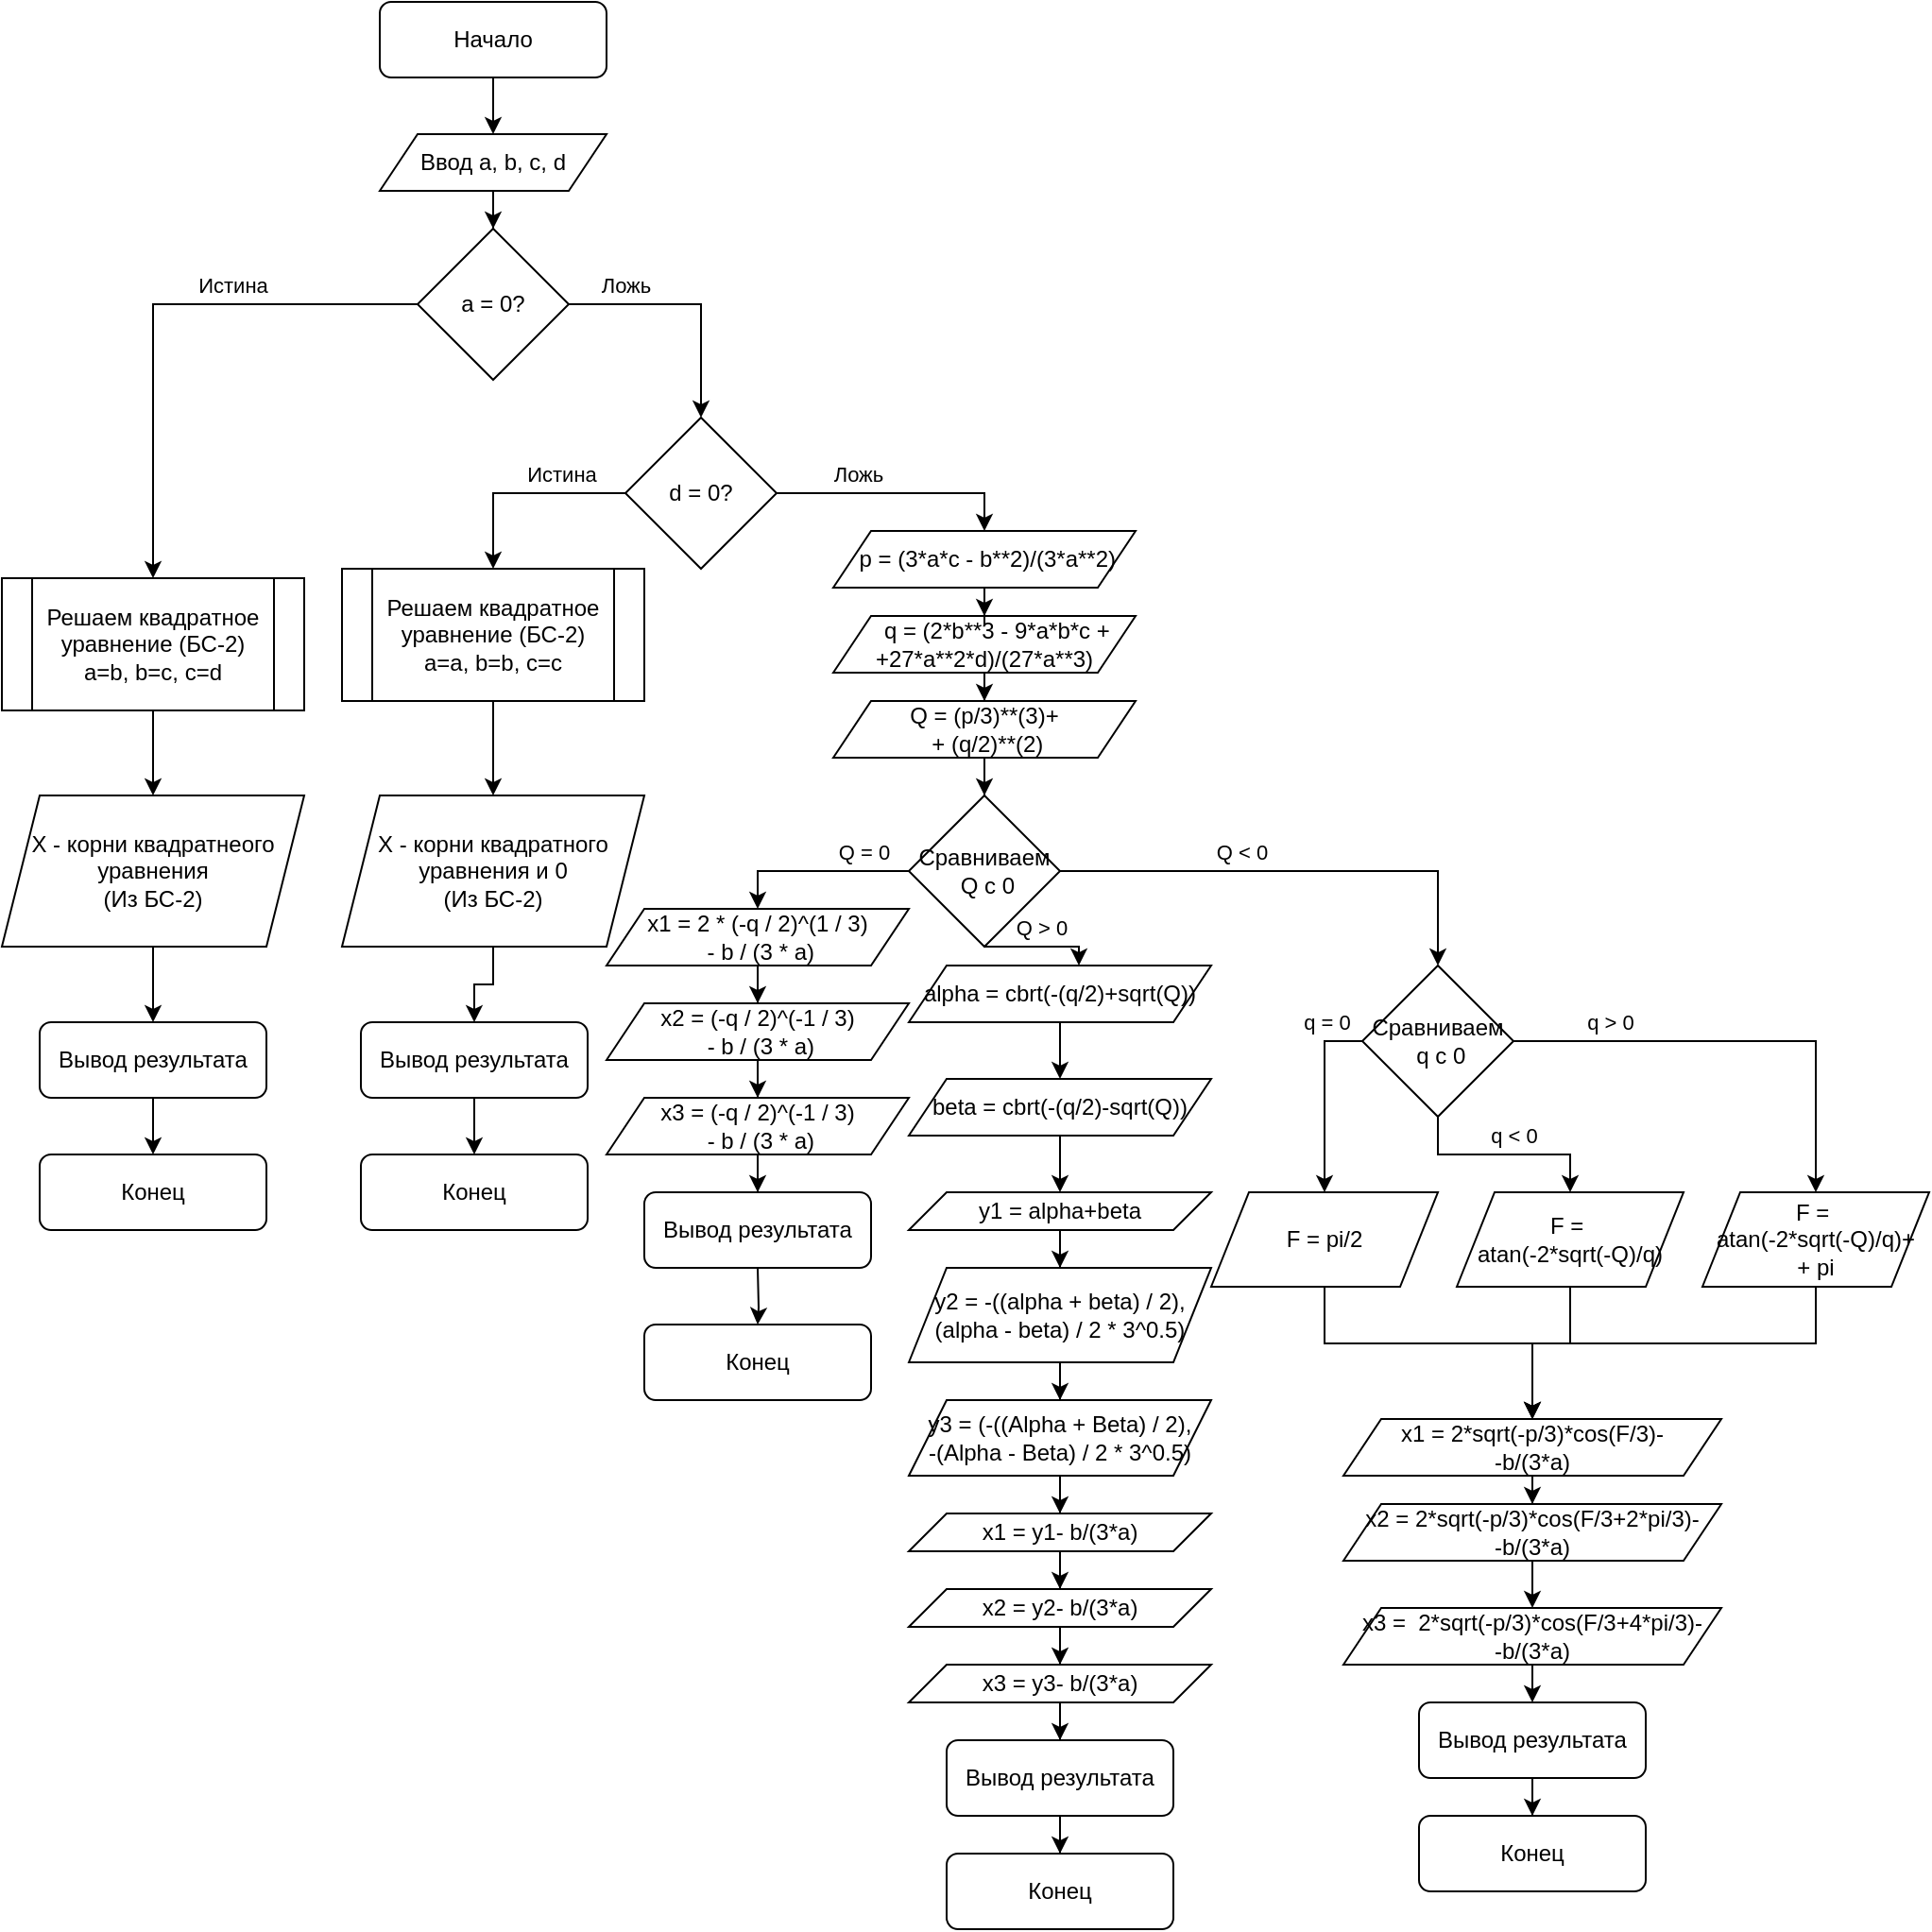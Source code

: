 <mxfile version="24.7.17">
  <diagram name="Page-1" id="Si6ijv9nRMHz_Hjd_ee7">
    <mxGraphModel dx="1509" dy="945" grid="1" gridSize="10" guides="1" tooltips="1" connect="1" arrows="1" fold="1" page="1" pageScale="1" pageWidth="850" pageHeight="1100" math="0" shadow="0">
      <root>
        <mxCell id="0" />
        <mxCell id="1" parent="0" />
        <mxCell id="8aRfMEOtKHsoWxTRl8jX-3" value="" style="edgeStyle=orthogonalEdgeStyle;rounded=0;orthogonalLoop=1;jettySize=auto;html=1;" parent="1" source="8aRfMEOtKHsoWxTRl8jX-1" target="8aRfMEOtKHsoWxTRl8jX-2" edge="1">
          <mxGeometry relative="1" as="geometry" />
        </mxCell>
        <mxCell id="8aRfMEOtKHsoWxTRl8jX-1" value="Начало" style="rounded=1;whiteSpace=wrap;html=1;" parent="1" vertex="1">
          <mxGeometry x="320" y="100" width="120" height="40" as="geometry" />
        </mxCell>
        <mxCell id="8aRfMEOtKHsoWxTRl8jX-5" value="" style="edgeStyle=orthogonalEdgeStyle;rounded=0;orthogonalLoop=1;jettySize=auto;html=1;" parent="1" source="8aRfMEOtKHsoWxTRl8jX-2" target="8aRfMEOtKHsoWxTRl8jX-4" edge="1">
          <mxGeometry relative="1" as="geometry" />
        </mxCell>
        <mxCell id="8aRfMEOtKHsoWxTRl8jX-2" value="Ввод a, b, c, d" style="shape=parallelogram;perimeter=parallelogramPerimeter;whiteSpace=wrap;html=1;fixedSize=1;" parent="1" vertex="1">
          <mxGeometry x="320" y="170" width="120" height="30" as="geometry" />
        </mxCell>
        <mxCell id="8aRfMEOtKHsoWxTRl8jX-6" style="edgeStyle=orthogonalEdgeStyle;rounded=0;orthogonalLoop=1;jettySize=auto;html=1;entryX=0.5;entryY=0;entryDx=0;entryDy=0;" parent="1" source="8aRfMEOtKHsoWxTRl8jX-4" target="t19NsDOdTMfU5_3VBlFk-7" edge="1">
          <mxGeometry relative="1" as="geometry">
            <mxPoint x="200" y="400" as="targetPoint" />
          </mxGeometry>
        </mxCell>
        <mxCell id="8aRfMEOtKHsoWxTRl8jX-14" value="Истина" style="edgeLabel;html=1;align=center;verticalAlign=middle;resizable=0;points=[];" parent="8aRfMEOtKHsoWxTRl8jX-6" vertex="1" connectable="0">
          <mxGeometry x="-0.314" relative="1" as="geometry">
            <mxPoint y="-10" as="offset" />
          </mxGeometry>
        </mxCell>
        <mxCell id="8aRfMEOtKHsoWxTRl8jX-15" style="edgeStyle=orthogonalEdgeStyle;rounded=0;orthogonalLoop=1;jettySize=auto;html=1;" parent="1" source="8aRfMEOtKHsoWxTRl8jX-4" target="8aRfMEOtKHsoWxTRl8jX-16" edge="1">
          <mxGeometry relative="1" as="geometry">
            <mxPoint x="570" y="340" as="targetPoint" />
          </mxGeometry>
        </mxCell>
        <mxCell id="8aRfMEOtKHsoWxTRl8jX-24" value="Ложь" style="edgeLabel;html=1;align=center;verticalAlign=middle;resizable=0;points=[];" parent="8aRfMEOtKHsoWxTRl8jX-15" vertex="1" connectable="0">
          <mxGeometry x="-0.246" y="2" relative="1" as="geometry">
            <mxPoint x="-19" y="-8" as="offset" />
          </mxGeometry>
        </mxCell>
        <mxCell id="8aRfMEOtKHsoWxTRl8jX-4" value="a = 0?" style="rhombus;whiteSpace=wrap;html=1;" parent="1" vertex="1">
          <mxGeometry x="340" y="220" width="80" height="80" as="geometry" />
        </mxCell>
        <mxCell id="8aRfMEOtKHsoWxTRl8jX-10" value="" style="edgeStyle=orthogonalEdgeStyle;rounded=0;orthogonalLoop=1;jettySize=auto;html=1;exitX=0.5;exitY=1;exitDx=0;exitDy=0;" parent="1" source="t19NsDOdTMfU5_3VBlFk-7" target="8aRfMEOtKHsoWxTRl8jX-9" edge="1">
          <mxGeometry relative="1" as="geometry">
            <mxPoint x="200" y="480" as="sourcePoint" />
          </mxGeometry>
        </mxCell>
        <mxCell id="t19NsDOdTMfU5_3VBlFk-47" style="edgeStyle=orthogonalEdgeStyle;rounded=0;orthogonalLoop=1;jettySize=auto;html=1;entryX=0.5;entryY=0;entryDx=0;entryDy=0;" edge="1" parent="1" source="8aRfMEOtKHsoWxTRl8jX-9" target="t19NsDOdTMfU5_3VBlFk-41">
          <mxGeometry relative="1" as="geometry" />
        </mxCell>
        <mxCell id="8aRfMEOtKHsoWxTRl8jX-9" value="X - корни квадратнеого уравнения &lt;br&gt;(Из БС-2)" style="shape=parallelogram;perimeter=parallelogramPerimeter;whiteSpace=wrap;html=1;fixedSize=1;" parent="1" vertex="1">
          <mxGeometry x="120" y="520" width="160" height="80" as="geometry" />
        </mxCell>
        <mxCell id="8aRfMEOtKHsoWxTRl8jX-13" value="Конец" style="rounded=1;whiteSpace=wrap;html=1;" parent="1" vertex="1">
          <mxGeometry x="620" y="1080" width="120" height="40" as="geometry" />
        </mxCell>
        <mxCell id="8aRfMEOtKHsoWxTRl8jX-19" style="edgeStyle=orthogonalEdgeStyle;rounded=0;orthogonalLoop=1;jettySize=auto;html=1;entryX=0.5;entryY=0;entryDx=0;entryDy=0;" parent="1" source="8aRfMEOtKHsoWxTRl8jX-16" target="t19NsDOdTMfU5_3VBlFk-12" edge="1">
          <mxGeometry relative="1" as="geometry">
            <Array as="points">
              <mxPoint x="380" y="360" />
            </Array>
            <mxPoint x="382.56" y="399.68" as="targetPoint" />
          </mxGeometry>
        </mxCell>
        <mxCell id="8aRfMEOtKHsoWxTRl8jX-20" value="Истина" style="edgeLabel;html=1;align=center;verticalAlign=middle;resizable=0;points=[];" parent="8aRfMEOtKHsoWxTRl8jX-19" vertex="1" connectable="0">
          <mxGeometry x="-0.383" y="2" relative="1" as="geometry">
            <mxPoint y="-12" as="offset" />
          </mxGeometry>
        </mxCell>
        <mxCell id="8aRfMEOtKHsoWxTRl8jX-30" style="edgeStyle=orthogonalEdgeStyle;rounded=0;orthogonalLoop=1;jettySize=auto;html=1;entryX=0.5;entryY=0;entryDx=0;entryDy=0;" parent="1" source="8aRfMEOtKHsoWxTRl8jX-16" target="t19NsDOdTMfU5_3VBlFk-15" edge="1">
          <mxGeometry relative="1" as="geometry" />
        </mxCell>
        <mxCell id="8aRfMEOtKHsoWxTRl8jX-31" value="Ложь" style="edgeLabel;html=1;align=center;verticalAlign=middle;resizable=0;points=[];" parent="8aRfMEOtKHsoWxTRl8jX-30" vertex="1" connectable="0">
          <mxGeometry x="-0.347" y="-2" relative="1" as="geometry">
            <mxPoint y="-12" as="offset" />
          </mxGeometry>
        </mxCell>
        <mxCell id="8aRfMEOtKHsoWxTRl8jX-16" value="d = 0?" style="rhombus;whiteSpace=wrap;html=1;" parent="1" vertex="1">
          <mxGeometry x="450" y="320" width="80" height="80" as="geometry" />
        </mxCell>
        <mxCell id="8aRfMEOtKHsoWxTRl8jX-22" value="" style="edgeStyle=orthogonalEdgeStyle;rounded=0;orthogonalLoop=1;jettySize=auto;html=1;exitX=0.5;exitY=1;exitDx=0;exitDy=0;" parent="1" source="t19NsDOdTMfU5_3VBlFk-12" target="8aRfMEOtKHsoWxTRl8jX-21" edge="1">
          <mxGeometry relative="1" as="geometry">
            <mxPoint x="380" y="480" as="sourcePoint" />
          </mxGeometry>
        </mxCell>
        <mxCell id="t19NsDOdTMfU5_3VBlFk-49" style="edgeStyle=orthogonalEdgeStyle;rounded=0;orthogonalLoop=1;jettySize=auto;html=1;entryX=0.5;entryY=0;entryDx=0;entryDy=0;" edge="1" parent="1" source="8aRfMEOtKHsoWxTRl8jX-21" target="t19NsDOdTMfU5_3VBlFk-46">
          <mxGeometry relative="1" as="geometry" />
        </mxCell>
        <mxCell id="8aRfMEOtKHsoWxTRl8jX-21" value="X - корни квадратного уравнения и 0&lt;br&gt;(Из БС-2)" style="shape=parallelogram;perimeter=parallelogramPerimeter;whiteSpace=wrap;html=1;fixedSize=1;" parent="1" vertex="1">
          <mxGeometry x="300" y="520" width="160" height="80" as="geometry" />
        </mxCell>
        <mxCell id="t19NsDOdTMfU5_3VBlFk-19" style="edgeStyle=orthogonalEdgeStyle;rounded=0;orthogonalLoop=1;jettySize=auto;html=1;" edge="1" parent="1" source="8aRfMEOtKHsoWxTRl8jX-29" target="t19NsDOdTMfU5_3VBlFk-16">
          <mxGeometry relative="1" as="geometry" />
        </mxCell>
        <mxCell id="8aRfMEOtKHsoWxTRl8jX-29" value="&amp;nbsp;&amp;nbsp;&amp;nbsp; q = (2*b**3 - 9*a*b*c + +27*a**2*d)/(27*a**3)" style="shape=parallelogram;perimeter=parallelogramPerimeter;whiteSpace=wrap;html=1;fixedSize=1;" parent="1" vertex="1">
          <mxGeometry x="560" y="425" width="160" height="30" as="geometry" />
        </mxCell>
        <mxCell id="8aRfMEOtKHsoWxTRl8jX-34" style="edgeStyle=orthogonalEdgeStyle;rounded=0;orthogonalLoop=1;jettySize=auto;html=1;entryX=0.5;entryY=0;entryDx=0;entryDy=0;" parent="1" source="8aRfMEOtKHsoWxTRl8jX-32" target="8aRfMEOtKHsoWxTRl8jX-36" edge="1">
          <mxGeometry relative="1" as="geometry">
            <mxPoint x="520" y="620" as="targetPoint" />
            <Array as="points">
              <mxPoint x="520" y="560" />
            </Array>
          </mxGeometry>
        </mxCell>
        <mxCell id="8aRfMEOtKHsoWxTRl8jX-35" value="&lt;div&gt;Q = 0&lt;/div&gt;" style="edgeLabel;html=1;align=center;verticalAlign=middle;resizable=0;points=[];" parent="8aRfMEOtKHsoWxTRl8jX-34" vertex="1" connectable="0">
          <mxGeometry x="-0.23" y="2" relative="1" as="geometry">
            <mxPoint x="14" y="-12" as="offset" />
          </mxGeometry>
        </mxCell>
        <mxCell id="8aRfMEOtKHsoWxTRl8jX-39" value="" style="edgeStyle=orthogonalEdgeStyle;rounded=0;orthogonalLoop=1;jettySize=auto;html=1;" parent="1" source="8aRfMEOtKHsoWxTRl8jX-32" target="8aRfMEOtKHsoWxTRl8jX-38" edge="1">
          <mxGeometry relative="1" as="geometry">
            <Array as="points">
              <mxPoint x="690" y="600" />
            </Array>
          </mxGeometry>
        </mxCell>
        <mxCell id="8aRfMEOtKHsoWxTRl8jX-40" value="&lt;div&gt;Q &amp;gt; 0&lt;/div&gt;" style="edgeLabel;html=1;align=center;verticalAlign=middle;resizable=0;points=[];" parent="8aRfMEOtKHsoWxTRl8jX-39" vertex="1" connectable="0">
          <mxGeometry x="-0.433" y="-1" relative="1" as="geometry">
            <mxPoint x="13" y="-11" as="offset" />
          </mxGeometry>
        </mxCell>
        <mxCell id="8aRfMEOtKHsoWxTRl8jX-46" style="edgeStyle=orthogonalEdgeStyle;rounded=0;orthogonalLoop=1;jettySize=auto;html=1;entryX=0.5;entryY=0;entryDx=0;entryDy=0;" parent="1" source="8aRfMEOtKHsoWxTRl8jX-32" target="8aRfMEOtKHsoWxTRl8jX-49" edge="1">
          <mxGeometry relative="1" as="geometry">
            <mxPoint x="840" y="610" as="targetPoint" />
          </mxGeometry>
        </mxCell>
        <mxCell id="8aRfMEOtKHsoWxTRl8jX-48" value="Q &amp;lt; 0" style="edgeLabel;html=1;align=center;verticalAlign=middle;resizable=0;points=[];" parent="8aRfMEOtKHsoWxTRl8jX-46" vertex="1" connectable="0">
          <mxGeometry x="-0.235" relative="1" as="geometry">
            <mxPoint y="-10" as="offset" />
          </mxGeometry>
        </mxCell>
        <mxCell id="8aRfMEOtKHsoWxTRl8jX-32" value="&lt;div&gt;Сравниваем&lt;/div&gt;&lt;div&gt;&amp;nbsp;Q с 0&lt;/div&gt;" style="rhombus;whiteSpace=wrap;html=1;" parent="1" vertex="1">
          <mxGeometry x="600" y="520" width="80" height="80" as="geometry" />
        </mxCell>
        <mxCell id="t19NsDOdTMfU5_3VBlFk-24" style="edgeStyle=orthogonalEdgeStyle;rounded=0;orthogonalLoop=1;jettySize=auto;html=1;" edge="1" parent="1" source="8aRfMEOtKHsoWxTRl8jX-36" target="t19NsDOdTMfU5_3VBlFk-22">
          <mxGeometry relative="1" as="geometry" />
        </mxCell>
        <mxCell id="8aRfMEOtKHsoWxTRl8jX-36" value="&lt;div&gt;x1 = 2 * (-q / 2)^(1 / 3)&lt;/div&gt;&lt;div&gt;&amp;nbsp;- b / (3 * a)&lt;/div&gt;" style="shape=parallelogram;perimeter=parallelogramPerimeter;whiteSpace=wrap;html=1;fixedSize=1;" parent="1" vertex="1">
          <mxGeometry x="440" y="580" width="160" height="30" as="geometry" />
        </mxCell>
        <mxCell id="t19NsDOdTMfU5_3VBlFk-29" style="edgeStyle=orthogonalEdgeStyle;rounded=0;orthogonalLoop=1;jettySize=auto;html=1;" edge="1" parent="1" source="8aRfMEOtKHsoWxTRl8jX-38" target="t19NsDOdTMfU5_3VBlFk-27">
          <mxGeometry relative="1" as="geometry" />
        </mxCell>
        <mxCell id="8aRfMEOtKHsoWxTRl8jX-38" value="&lt;div&gt;alpha = cbrt(-(q/2)+sqrt(Q))&lt;/div&gt;" style="shape=parallelogram;perimeter=parallelogramPerimeter;whiteSpace=wrap;html=1;fixedSize=1;" parent="1" vertex="1">
          <mxGeometry x="600" y="610" width="160" height="30" as="geometry" />
        </mxCell>
        <mxCell id="t19NsDOdTMfU5_3VBlFk-34" style="edgeStyle=orthogonalEdgeStyle;rounded=0;orthogonalLoop=1;jettySize=auto;html=1;entryX=0.5;entryY=0;entryDx=0;entryDy=0;" edge="1" parent="1" source="8aRfMEOtKHsoWxTRl8jX-41" target="t19NsDOdTMfU5_3VBlFk-31">
          <mxGeometry relative="1" as="geometry" />
        </mxCell>
        <mxCell id="8aRfMEOtKHsoWxTRl8jX-41" value="&lt;div&gt;y1 = alpha+beta&lt;/div&gt;" style="shape=parallelogram;perimeter=parallelogramPerimeter;whiteSpace=wrap;html=1;fixedSize=1;" parent="1" vertex="1">
          <mxGeometry x="600" y="730" width="160" height="20" as="geometry" />
        </mxCell>
        <mxCell id="t19NsDOdTMfU5_3VBlFk-53" style="edgeStyle=orthogonalEdgeStyle;rounded=0;orthogonalLoop=1;jettySize=auto;html=1;entryX=0.5;entryY=0;entryDx=0;entryDy=0;" edge="1" parent="1" source="8aRfMEOtKHsoWxTRl8jX-43" target="t19NsDOdTMfU5_3VBlFk-44">
          <mxGeometry relative="1" as="geometry" />
        </mxCell>
        <mxCell id="8aRfMEOtKHsoWxTRl8jX-43" value="&lt;div&gt;x3 = y3- b/(3*a)&lt;/div&gt;" style="shape=parallelogram;perimeter=parallelogramPerimeter;whiteSpace=wrap;html=1;fixedSize=1;" parent="1" vertex="1">
          <mxGeometry x="600" y="980" width="160" height="20" as="geometry" />
        </mxCell>
        <mxCell id="8aRfMEOtKHsoWxTRl8jX-50" style="edgeStyle=orthogonalEdgeStyle;rounded=0;orthogonalLoop=1;jettySize=auto;html=1;" parent="1" source="8aRfMEOtKHsoWxTRl8jX-49" target="8aRfMEOtKHsoWxTRl8jX-51" edge="1">
          <mxGeometry relative="1" as="geometry">
            <mxPoint x="810" y="720" as="targetPoint" />
            <Array as="points">
              <mxPoint x="820" y="650" />
            </Array>
          </mxGeometry>
        </mxCell>
        <mxCell id="8aRfMEOtKHsoWxTRl8jX-56" value="q = 0" style="edgeLabel;html=1;align=center;verticalAlign=middle;resizable=0;points=[];" parent="8aRfMEOtKHsoWxTRl8jX-50" vertex="1" connectable="0">
          <mxGeometry x="-0.707" relative="1" as="geometry">
            <mxPoint x="-5" y="-10" as="offset" />
          </mxGeometry>
        </mxCell>
        <mxCell id="8aRfMEOtKHsoWxTRl8jX-53" style="edgeStyle=orthogonalEdgeStyle;rounded=0;orthogonalLoop=1;jettySize=auto;html=1;entryX=0.5;entryY=0;entryDx=0;entryDy=0;" parent="1" source="8aRfMEOtKHsoWxTRl8jX-49" target="8aRfMEOtKHsoWxTRl8jX-52" edge="1">
          <mxGeometry relative="1" as="geometry" />
        </mxCell>
        <mxCell id="8aRfMEOtKHsoWxTRl8jX-57" value="q &amp;lt; 0" style="edgeLabel;html=1;align=center;verticalAlign=middle;resizable=0;points=[];" parent="8aRfMEOtKHsoWxTRl8jX-53" vertex="1" connectable="0">
          <mxGeometry x="-0.188" relative="1" as="geometry">
            <mxPoint x="15" y="-10" as="offset" />
          </mxGeometry>
        </mxCell>
        <mxCell id="8aRfMEOtKHsoWxTRl8jX-55" style="edgeStyle=orthogonalEdgeStyle;rounded=0;orthogonalLoop=1;jettySize=auto;html=1;entryX=0.5;entryY=0;entryDx=0;entryDy=0;" parent="1" source="8aRfMEOtKHsoWxTRl8jX-49" target="8aRfMEOtKHsoWxTRl8jX-54" edge="1">
          <mxGeometry relative="1" as="geometry" />
        </mxCell>
        <mxCell id="8aRfMEOtKHsoWxTRl8jX-58" value="q &amp;gt; 0" style="edgeLabel;html=1;align=center;verticalAlign=middle;resizable=0;points=[];" parent="8aRfMEOtKHsoWxTRl8jX-55" vertex="1" connectable="0">
          <mxGeometry x="-0.738" y="1" relative="1" as="geometry">
            <mxPoint x="19" y="-9" as="offset" />
          </mxGeometry>
        </mxCell>
        <mxCell id="8aRfMEOtKHsoWxTRl8jX-49" value="&lt;div&gt;Сравниваем&lt;/div&gt;&lt;div&gt;&amp;nbsp;q с 0&lt;/div&gt;" style="rhombus;whiteSpace=wrap;html=1;" parent="1" vertex="1">
          <mxGeometry x="840" y="610" width="80" height="80" as="geometry" />
        </mxCell>
        <mxCell id="t19NsDOdTMfU5_3VBlFk-64" style="edgeStyle=orthogonalEdgeStyle;rounded=0;orthogonalLoop=1;jettySize=auto;html=1;entryX=0.5;entryY=0;entryDx=0;entryDy=0;" edge="1" parent="1" source="8aRfMEOtKHsoWxTRl8jX-51" target="8aRfMEOtKHsoWxTRl8jX-59">
          <mxGeometry relative="1" as="geometry">
            <Array as="points">
              <mxPoint x="820" y="810" />
              <mxPoint x="930" y="810" />
            </Array>
          </mxGeometry>
        </mxCell>
        <mxCell id="8aRfMEOtKHsoWxTRl8jX-51" value="F = pi/2" style="shape=parallelogram;perimeter=parallelogramPerimeter;whiteSpace=wrap;html=1;fixedSize=1;" parent="1" vertex="1">
          <mxGeometry x="760" y="730" width="120" height="50" as="geometry" />
        </mxCell>
        <mxCell id="t19NsDOdTMfU5_3VBlFk-63" style="edgeStyle=orthogonalEdgeStyle;rounded=0;orthogonalLoop=1;jettySize=auto;html=1;entryX=0.5;entryY=0;entryDx=0;entryDy=0;" edge="1" parent="1" source="8aRfMEOtKHsoWxTRl8jX-52" target="8aRfMEOtKHsoWxTRl8jX-59">
          <mxGeometry relative="1" as="geometry">
            <Array as="points">
              <mxPoint x="950" y="810" />
              <mxPoint x="930" y="810" />
            </Array>
          </mxGeometry>
        </mxCell>
        <mxCell id="8aRfMEOtKHsoWxTRl8jX-52" value="&lt;div&gt;F =&amp;nbsp;&lt;/div&gt;&lt;div&gt;atan(-2*sqrt(-Q)/q)&lt;/div&gt;" style="shape=parallelogram;perimeter=parallelogramPerimeter;whiteSpace=wrap;html=1;fixedSize=1;" parent="1" vertex="1">
          <mxGeometry x="890" y="730" width="120" height="50" as="geometry" />
        </mxCell>
        <mxCell id="8aRfMEOtKHsoWxTRl8jX-62" style="edgeStyle=orthogonalEdgeStyle;rounded=0;orthogonalLoop=1;jettySize=auto;html=1;entryX=0.5;entryY=0;entryDx=0;entryDy=0;" parent="1" source="8aRfMEOtKHsoWxTRl8jX-54" target="8aRfMEOtKHsoWxTRl8jX-59" edge="1">
          <mxGeometry relative="1" as="geometry">
            <Array as="points">
              <mxPoint x="1080" y="810" />
              <mxPoint x="930" y="810" />
            </Array>
          </mxGeometry>
        </mxCell>
        <mxCell id="8aRfMEOtKHsoWxTRl8jX-54" value="&lt;div&gt;F =&amp;nbsp;&lt;/div&gt;&lt;div&gt;atan(-2*sqrt(-Q)/q)+&lt;/div&gt;&lt;div&gt;+ pi&lt;br&gt;&lt;/div&gt;" style="shape=parallelogram;perimeter=parallelogramPerimeter;whiteSpace=wrap;html=1;fixedSize=1;" parent="1" vertex="1">
          <mxGeometry x="1020" y="730" width="120" height="50" as="geometry" />
        </mxCell>
        <mxCell id="t19NsDOdTMfU5_3VBlFk-61" style="edgeStyle=orthogonalEdgeStyle;rounded=0;orthogonalLoop=1;jettySize=auto;html=1;" edge="1" parent="1" source="8aRfMEOtKHsoWxTRl8jX-59" target="t19NsDOdTMfU5_3VBlFk-55">
          <mxGeometry relative="1" as="geometry" />
        </mxCell>
        <mxCell id="8aRfMEOtKHsoWxTRl8jX-59" value="&lt;div&gt;x1 = 2*sqrt(-p/3)*cos(F/3)-&lt;/div&gt;&lt;div&gt;-b/(3*a)&lt;/div&gt;" style="shape=parallelogram;perimeter=parallelogramPerimeter;whiteSpace=wrap;html=1;fixedSize=1;" parent="1" vertex="1">
          <mxGeometry x="830" y="850" width="200" height="30" as="geometry" />
        </mxCell>
        <mxCell id="t19NsDOdTMfU5_3VBlFk-1" value="Конец" style="rounded=1;whiteSpace=wrap;html=1;" vertex="1" parent="1">
          <mxGeometry x="140" y="710" width="120" height="40" as="geometry" />
        </mxCell>
        <mxCell id="t19NsDOdTMfU5_3VBlFk-3" value="Конец" style="rounded=1;whiteSpace=wrap;html=1;" vertex="1" parent="1">
          <mxGeometry x="310" y="710" width="120" height="40" as="geometry" />
        </mxCell>
        <mxCell id="t19NsDOdTMfU5_3VBlFk-5" value="Конец" style="rounded=1;whiteSpace=wrap;html=1;" vertex="1" parent="1">
          <mxGeometry x="460" y="800" width="120" height="40" as="geometry" />
        </mxCell>
        <mxCell id="t19NsDOdTMfU5_3VBlFk-7" value="&lt;font style=&quot;font-size: 12px;&quot;&gt;Решаем квадратное уравнение (БС-2)&lt;/font&gt;&lt;br&gt;a=b, b=c, c=d" style="shape=process;whiteSpace=wrap;html=1;backgroundOutline=1;" vertex="1" parent="1">
          <mxGeometry x="120" y="405" width="160" height="70" as="geometry" />
        </mxCell>
        <mxCell id="t19NsDOdTMfU5_3VBlFk-9" value="Конец" style="rounded=1;whiteSpace=wrap;html=1;" vertex="1" parent="1">
          <mxGeometry x="870" y="1060" width="120" height="40" as="geometry" />
        </mxCell>
        <mxCell id="t19NsDOdTMfU5_3VBlFk-12" value="&lt;font style=&quot;font-size: 12px;&quot;&gt;Решаем квадратное уравнение (БС-2)&lt;/font&gt;&lt;br&gt;a=a, b=b, c=c" style="shape=process;whiteSpace=wrap;html=1;backgroundOutline=1;" vertex="1" parent="1">
          <mxGeometry x="300" y="400" width="160" height="70" as="geometry" />
        </mxCell>
        <mxCell id="t19NsDOdTMfU5_3VBlFk-18" style="edgeStyle=orthogonalEdgeStyle;rounded=0;orthogonalLoop=1;jettySize=auto;html=1;entryX=0.5;entryY=0;entryDx=0;entryDy=0;" edge="1" parent="1" source="t19NsDOdTMfU5_3VBlFk-15" target="8aRfMEOtKHsoWxTRl8jX-29">
          <mxGeometry relative="1" as="geometry" />
        </mxCell>
        <mxCell id="t19NsDOdTMfU5_3VBlFk-15" value="&amp;nbsp;p = (3*a*c - b**2)/(3*a**2)" style="shape=parallelogram;perimeter=parallelogramPerimeter;whiteSpace=wrap;html=1;fixedSize=1;" vertex="1" parent="1">
          <mxGeometry x="560" y="380" width="160" height="30" as="geometry" />
        </mxCell>
        <mxCell id="t19NsDOdTMfU5_3VBlFk-21" style="edgeStyle=orthogonalEdgeStyle;rounded=0;orthogonalLoop=1;jettySize=auto;html=1;entryX=0.5;entryY=0;entryDx=0;entryDy=0;" edge="1" parent="1" source="t19NsDOdTMfU5_3VBlFk-16" target="8aRfMEOtKHsoWxTRl8jX-32">
          <mxGeometry relative="1" as="geometry" />
        </mxCell>
        <mxCell id="t19NsDOdTMfU5_3VBlFk-16" value="Q = (p/3)**(3)+&lt;div&gt;&amp;nbsp;+ (q/2)**(2)&lt;/div&gt;" style="shape=parallelogram;perimeter=parallelogramPerimeter;whiteSpace=wrap;html=1;fixedSize=1;" vertex="1" parent="1">
          <mxGeometry x="560" y="470" width="160" height="30" as="geometry" />
        </mxCell>
        <mxCell id="t19NsDOdTMfU5_3VBlFk-25" style="edgeStyle=orthogonalEdgeStyle;rounded=0;orthogonalLoop=1;jettySize=auto;html=1;" edge="1" parent="1" source="t19NsDOdTMfU5_3VBlFk-22" target="t19NsDOdTMfU5_3VBlFk-23">
          <mxGeometry relative="1" as="geometry" />
        </mxCell>
        <mxCell id="t19NsDOdTMfU5_3VBlFk-22" value="x2 = (-q / 2)^(-1 / 3)&lt;div&gt;&amp;nbsp;- b / (3 * a)&lt;/div&gt;" style="shape=parallelogram;perimeter=parallelogramPerimeter;whiteSpace=wrap;html=1;fixedSize=1;" vertex="1" parent="1">
          <mxGeometry x="440" y="630" width="160" height="30" as="geometry" />
        </mxCell>
        <mxCell id="t19NsDOdTMfU5_3VBlFk-26" style="edgeStyle=orthogonalEdgeStyle;rounded=0;orthogonalLoop=1;jettySize=auto;html=1;" edge="1" parent="1" target="t19NsDOdTMfU5_3VBlFk-5">
          <mxGeometry relative="1" as="geometry">
            <mxPoint x="520" y="770" as="sourcePoint" />
          </mxGeometry>
        </mxCell>
        <mxCell id="t19NsDOdTMfU5_3VBlFk-51" style="edgeStyle=orthogonalEdgeStyle;rounded=0;orthogonalLoop=1;jettySize=auto;html=1;entryX=0.5;entryY=0;entryDx=0;entryDy=0;" edge="1" parent="1" source="t19NsDOdTMfU5_3VBlFk-23" target="t19NsDOdTMfU5_3VBlFk-45">
          <mxGeometry relative="1" as="geometry" />
        </mxCell>
        <mxCell id="t19NsDOdTMfU5_3VBlFk-23" value="x3 = (-q / 2)^(-1 / 3)&lt;div&gt;&amp;nbsp;- b / (3 * a)&lt;/div&gt;" style="shape=parallelogram;perimeter=parallelogramPerimeter;whiteSpace=wrap;html=1;fixedSize=1;" vertex="1" parent="1">
          <mxGeometry x="440" y="680" width="160" height="30" as="geometry" />
        </mxCell>
        <mxCell id="t19NsDOdTMfU5_3VBlFk-30" style="edgeStyle=orthogonalEdgeStyle;rounded=0;orthogonalLoop=1;jettySize=auto;html=1;entryX=0.5;entryY=0;entryDx=0;entryDy=0;" edge="1" parent="1" source="t19NsDOdTMfU5_3VBlFk-27" target="8aRfMEOtKHsoWxTRl8jX-41">
          <mxGeometry relative="1" as="geometry" />
        </mxCell>
        <mxCell id="t19NsDOdTMfU5_3VBlFk-27" value="&lt;div&gt;beta = cbrt(-(q/2)-sqrt(Q))&lt;/div&gt;" style="shape=parallelogram;perimeter=parallelogramPerimeter;whiteSpace=wrap;html=1;fixedSize=1;" vertex="1" parent="1">
          <mxGeometry x="600" y="670" width="160" height="30" as="geometry" />
        </mxCell>
        <mxCell id="t19NsDOdTMfU5_3VBlFk-35" style="edgeStyle=orthogonalEdgeStyle;rounded=0;orthogonalLoop=1;jettySize=auto;html=1;entryX=0.5;entryY=0;entryDx=0;entryDy=0;" edge="1" parent="1" source="t19NsDOdTMfU5_3VBlFk-31" target="t19NsDOdTMfU5_3VBlFk-32">
          <mxGeometry relative="1" as="geometry" />
        </mxCell>
        <mxCell id="t19NsDOdTMfU5_3VBlFk-31" value="&lt;div&gt;y2 = -((alpha + beta) / 2),&lt;/div&gt;&lt;div&gt;(alpha - beta) / 2 * 3^0.5)&lt;/div&gt;" style="shape=parallelogram;perimeter=parallelogramPerimeter;whiteSpace=wrap;html=1;fixedSize=1;" vertex="1" parent="1">
          <mxGeometry x="600" y="770" width="160" height="50" as="geometry" />
        </mxCell>
        <mxCell id="t19NsDOdTMfU5_3VBlFk-38" style="edgeStyle=orthogonalEdgeStyle;rounded=0;orthogonalLoop=1;jettySize=auto;html=1;" edge="1" parent="1" source="t19NsDOdTMfU5_3VBlFk-32" target="t19NsDOdTMfU5_3VBlFk-36">
          <mxGeometry relative="1" as="geometry" />
        </mxCell>
        <mxCell id="t19NsDOdTMfU5_3VBlFk-32" value="y3 = (-((Alpha + Beta) / 2),&lt;div&gt;-(Alpha - Beta) / 2 * 3^0.5)&lt;/div&gt;" style="shape=parallelogram;perimeter=parallelogramPerimeter;whiteSpace=wrap;html=1;fixedSize=1;" vertex="1" parent="1">
          <mxGeometry x="600" y="840" width="160" height="40" as="geometry" />
        </mxCell>
        <mxCell id="t19NsDOdTMfU5_3VBlFk-39" style="edgeStyle=orthogonalEdgeStyle;rounded=0;orthogonalLoop=1;jettySize=auto;html=1;entryX=0.5;entryY=0;entryDx=0;entryDy=0;" edge="1" parent="1" source="t19NsDOdTMfU5_3VBlFk-36" target="t19NsDOdTMfU5_3VBlFk-37">
          <mxGeometry relative="1" as="geometry" />
        </mxCell>
        <mxCell id="t19NsDOdTMfU5_3VBlFk-36" value="&lt;div&gt;x1 = y1- b/(3*a)&lt;/div&gt;" style="shape=parallelogram;perimeter=parallelogramPerimeter;whiteSpace=wrap;html=1;fixedSize=1;" vertex="1" parent="1">
          <mxGeometry x="600" y="900" width="160" height="20" as="geometry" />
        </mxCell>
        <mxCell id="t19NsDOdTMfU5_3VBlFk-40" style="edgeStyle=orthogonalEdgeStyle;rounded=0;orthogonalLoop=1;jettySize=auto;html=1;" edge="1" parent="1" source="t19NsDOdTMfU5_3VBlFk-37" target="8aRfMEOtKHsoWxTRl8jX-43">
          <mxGeometry relative="1" as="geometry" />
        </mxCell>
        <mxCell id="t19NsDOdTMfU5_3VBlFk-37" value="&lt;div&gt;x2 = y2- b/(3*a)&lt;/div&gt;" style="shape=parallelogram;perimeter=parallelogramPerimeter;whiteSpace=wrap;html=1;fixedSize=1;" vertex="1" parent="1">
          <mxGeometry x="600" y="940" width="160" height="20" as="geometry" />
        </mxCell>
        <mxCell id="t19NsDOdTMfU5_3VBlFk-48" style="edgeStyle=orthogonalEdgeStyle;rounded=0;orthogonalLoop=1;jettySize=auto;html=1;" edge="1" parent="1" source="t19NsDOdTMfU5_3VBlFk-41" target="t19NsDOdTMfU5_3VBlFk-1">
          <mxGeometry relative="1" as="geometry" />
        </mxCell>
        <mxCell id="t19NsDOdTMfU5_3VBlFk-41" value="Вывод результата" style="rounded=1;whiteSpace=wrap;html=1;" vertex="1" parent="1">
          <mxGeometry x="140" y="640" width="120" height="40" as="geometry" />
        </mxCell>
        <mxCell id="t19NsDOdTMfU5_3VBlFk-54" style="edgeStyle=orthogonalEdgeStyle;rounded=0;orthogonalLoop=1;jettySize=auto;html=1;entryX=0.5;entryY=0;entryDx=0;entryDy=0;" edge="1" parent="1" source="t19NsDOdTMfU5_3VBlFk-44" target="8aRfMEOtKHsoWxTRl8jX-13">
          <mxGeometry relative="1" as="geometry" />
        </mxCell>
        <mxCell id="t19NsDOdTMfU5_3VBlFk-44" value="Вывод результата" style="rounded=1;whiteSpace=wrap;html=1;" vertex="1" parent="1">
          <mxGeometry x="620" y="1020" width="120" height="40" as="geometry" />
        </mxCell>
        <mxCell id="t19NsDOdTMfU5_3VBlFk-45" value="Вывод результата" style="rounded=1;whiteSpace=wrap;html=1;" vertex="1" parent="1">
          <mxGeometry x="460" y="730" width="120" height="40" as="geometry" />
        </mxCell>
        <mxCell id="t19NsDOdTMfU5_3VBlFk-50" style="edgeStyle=orthogonalEdgeStyle;rounded=0;orthogonalLoop=1;jettySize=auto;html=1;" edge="1" parent="1" source="t19NsDOdTMfU5_3VBlFk-46" target="t19NsDOdTMfU5_3VBlFk-3">
          <mxGeometry relative="1" as="geometry" />
        </mxCell>
        <mxCell id="t19NsDOdTMfU5_3VBlFk-46" value="Вывод результата" style="rounded=1;whiteSpace=wrap;html=1;" vertex="1" parent="1">
          <mxGeometry x="310" y="640" width="120" height="40" as="geometry" />
        </mxCell>
        <mxCell id="t19NsDOdTMfU5_3VBlFk-62" style="edgeStyle=orthogonalEdgeStyle;rounded=0;orthogonalLoop=1;jettySize=auto;html=1;" edge="1" parent="1" source="t19NsDOdTMfU5_3VBlFk-55" target="t19NsDOdTMfU5_3VBlFk-56">
          <mxGeometry relative="1" as="geometry" />
        </mxCell>
        <mxCell id="t19NsDOdTMfU5_3VBlFk-55" value="x2 = 2*sqrt(-p/3)*cos(F/3+2*pi/3)-&lt;div&gt;&lt;div&gt;-b/(3*a)&lt;/div&gt;&lt;/div&gt;" style="shape=parallelogram;perimeter=parallelogramPerimeter;whiteSpace=wrap;html=1;fixedSize=1;" vertex="1" parent="1">
          <mxGeometry x="830" y="895" width="200" height="30" as="geometry" />
        </mxCell>
        <mxCell id="t19NsDOdTMfU5_3VBlFk-56" value="&lt;div&gt;&lt;div&gt;x3 =&amp;nbsp; 2*sqrt(-p/3)*cos(F/3+4*pi/3)-&lt;div&gt;-b/(3*a)&lt;/div&gt;&lt;/div&gt;&lt;/div&gt;" style="shape=parallelogram;perimeter=parallelogramPerimeter;whiteSpace=wrap;html=1;fixedSize=1;" vertex="1" parent="1">
          <mxGeometry x="830" y="950" width="200" height="30" as="geometry" />
        </mxCell>
        <mxCell id="t19NsDOdTMfU5_3VBlFk-58" style="edgeStyle=orthogonalEdgeStyle;rounded=0;orthogonalLoop=1;jettySize=auto;html=1;entryX=0.5;entryY=0;entryDx=0;entryDy=0;exitX=0.5;exitY=1;exitDx=0;exitDy=0;" edge="1" parent="1" target="t19NsDOdTMfU5_3VBlFk-60" source="t19NsDOdTMfU5_3VBlFk-56">
          <mxGeometry relative="1" as="geometry">
            <mxPoint x="930" y="990" as="sourcePoint" />
          </mxGeometry>
        </mxCell>
        <mxCell id="t19NsDOdTMfU5_3VBlFk-59" style="edgeStyle=orthogonalEdgeStyle;rounded=0;orthogonalLoop=1;jettySize=auto;html=1;entryX=0.5;entryY=0;entryDx=0;entryDy=0;" edge="1" parent="1" source="t19NsDOdTMfU5_3VBlFk-60" target="t19NsDOdTMfU5_3VBlFk-9">
          <mxGeometry relative="1" as="geometry">
            <mxPoint x="930" y="1070" as="targetPoint" />
          </mxGeometry>
        </mxCell>
        <mxCell id="t19NsDOdTMfU5_3VBlFk-60" value="Вывод результата" style="rounded=1;whiteSpace=wrap;html=1;" vertex="1" parent="1">
          <mxGeometry x="870" y="1000" width="120" height="40" as="geometry" />
        </mxCell>
      </root>
    </mxGraphModel>
  </diagram>
</mxfile>
